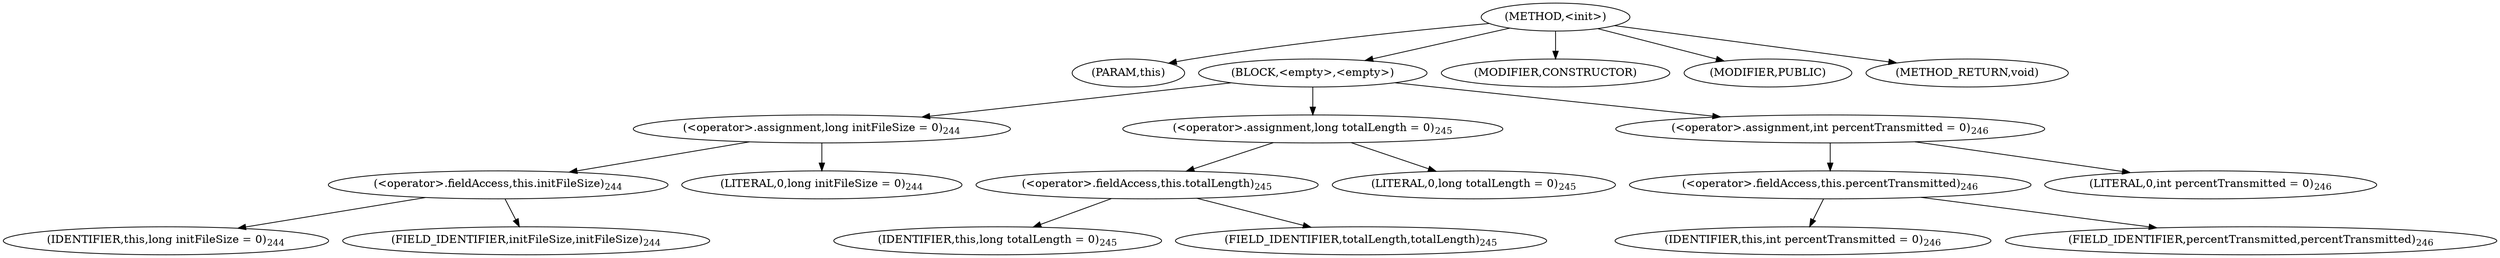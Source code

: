 digraph "&lt;init&gt;" {  
"552" [label = <(METHOD,&lt;init&gt;)> ]
"553" [label = <(PARAM,this)> ]
"554" [label = <(BLOCK,&lt;empty&gt;,&lt;empty&gt;)> ]
"555" [label = <(&lt;operator&gt;.assignment,long initFileSize = 0)<SUB>244</SUB>> ]
"556" [label = <(&lt;operator&gt;.fieldAccess,this.initFileSize)<SUB>244</SUB>> ]
"557" [label = <(IDENTIFIER,this,long initFileSize = 0)<SUB>244</SUB>> ]
"558" [label = <(FIELD_IDENTIFIER,initFileSize,initFileSize)<SUB>244</SUB>> ]
"559" [label = <(LITERAL,0,long initFileSize = 0)<SUB>244</SUB>> ]
"560" [label = <(&lt;operator&gt;.assignment,long totalLength = 0)<SUB>245</SUB>> ]
"561" [label = <(&lt;operator&gt;.fieldAccess,this.totalLength)<SUB>245</SUB>> ]
"562" [label = <(IDENTIFIER,this,long totalLength = 0)<SUB>245</SUB>> ]
"563" [label = <(FIELD_IDENTIFIER,totalLength,totalLength)<SUB>245</SUB>> ]
"564" [label = <(LITERAL,0,long totalLength = 0)<SUB>245</SUB>> ]
"565" [label = <(&lt;operator&gt;.assignment,int percentTransmitted = 0)<SUB>246</SUB>> ]
"566" [label = <(&lt;operator&gt;.fieldAccess,this.percentTransmitted)<SUB>246</SUB>> ]
"567" [label = <(IDENTIFIER,this,int percentTransmitted = 0)<SUB>246</SUB>> ]
"568" [label = <(FIELD_IDENTIFIER,percentTransmitted,percentTransmitted)<SUB>246</SUB>> ]
"569" [label = <(LITERAL,0,int percentTransmitted = 0)<SUB>246</SUB>> ]
"570" [label = <(MODIFIER,CONSTRUCTOR)> ]
"571" [label = <(MODIFIER,PUBLIC)> ]
"572" [label = <(METHOD_RETURN,void)> ]
  "552" -> "553" 
  "552" -> "554" 
  "552" -> "570" 
  "552" -> "571" 
  "552" -> "572" 
  "554" -> "555" 
  "554" -> "560" 
  "554" -> "565" 
  "555" -> "556" 
  "555" -> "559" 
  "556" -> "557" 
  "556" -> "558" 
  "560" -> "561" 
  "560" -> "564" 
  "561" -> "562" 
  "561" -> "563" 
  "565" -> "566" 
  "565" -> "569" 
  "566" -> "567" 
  "566" -> "568" 
}
